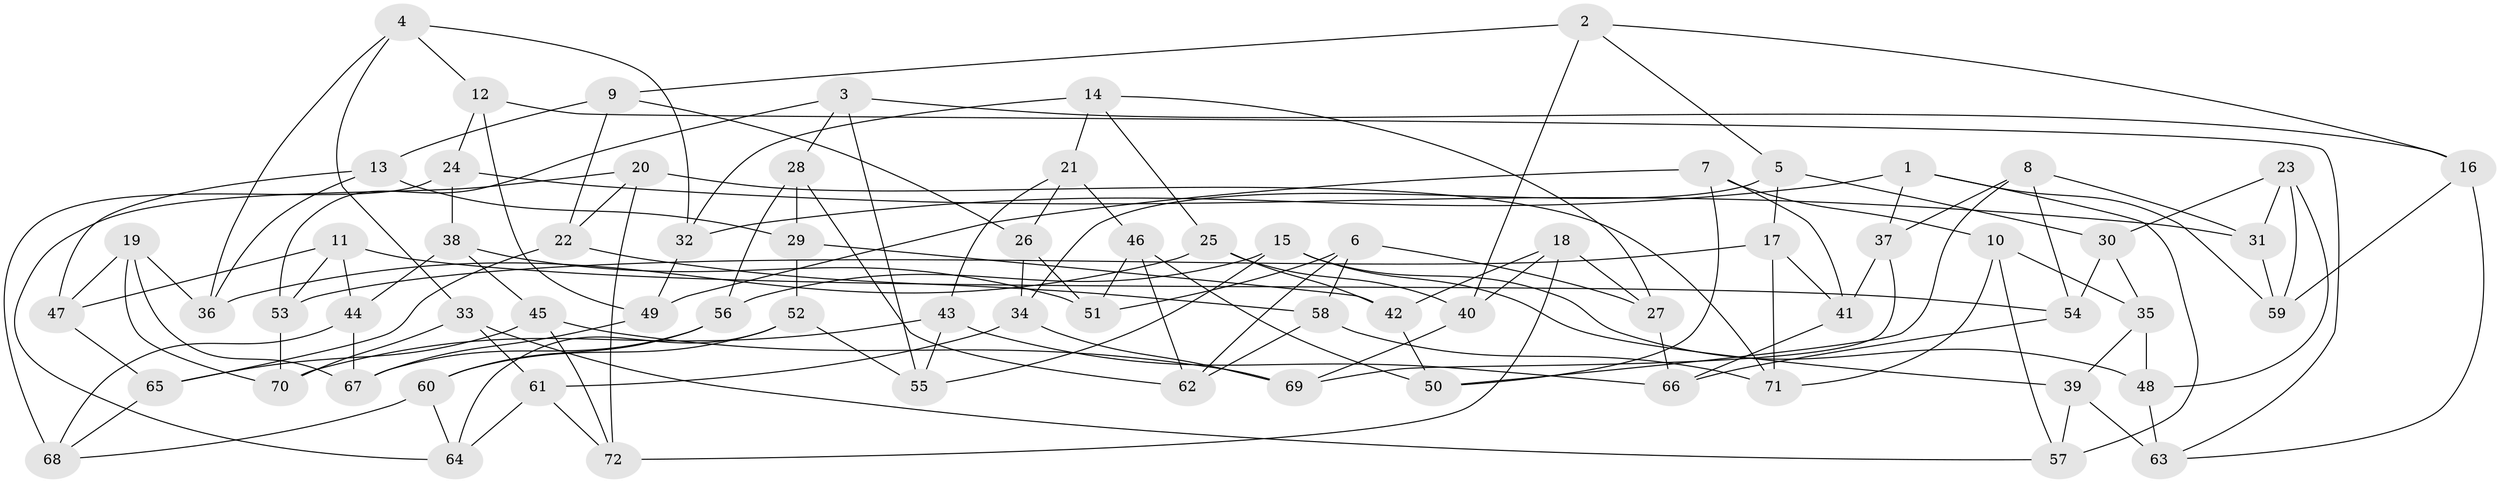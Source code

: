 // Generated by graph-tools (version 1.1) at 2025/11/02/27/25 16:11:44]
// undirected, 72 vertices, 144 edges
graph export_dot {
graph [start="1"]
  node [color=gray90,style=filled];
  1;
  2;
  3;
  4;
  5;
  6;
  7;
  8;
  9;
  10;
  11;
  12;
  13;
  14;
  15;
  16;
  17;
  18;
  19;
  20;
  21;
  22;
  23;
  24;
  25;
  26;
  27;
  28;
  29;
  30;
  31;
  32;
  33;
  34;
  35;
  36;
  37;
  38;
  39;
  40;
  41;
  42;
  43;
  44;
  45;
  46;
  47;
  48;
  49;
  50;
  51;
  52;
  53;
  54;
  55;
  56;
  57;
  58;
  59;
  60;
  61;
  62;
  63;
  64;
  65;
  66;
  67;
  68;
  69;
  70;
  71;
  72;
  1 -- 57;
  1 -- 32;
  1 -- 37;
  1 -- 59;
  2 -- 40;
  2 -- 16;
  2 -- 9;
  2 -- 5;
  3 -- 55;
  3 -- 53;
  3 -- 28;
  3 -- 16;
  4 -- 12;
  4 -- 33;
  4 -- 36;
  4 -- 32;
  5 -- 30;
  5 -- 34;
  5 -- 17;
  6 -- 27;
  6 -- 58;
  6 -- 51;
  6 -- 62;
  7 -- 49;
  7 -- 41;
  7 -- 10;
  7 -- 50;
  8 -- 31;
  8 -- 54;
  8 -- 37;
  8 -- 50;
  9 -- 26;
  9 -- 22;
  9 -- 13;
  10 -- 57;
  10 -- 35;
  10 -- 71;
  11 -- 54;
  11 -- 44;
  11 -- 53;
  11 -- 47;
  12 -- 24;
  12 -- 63;
  12 -- 49;
  13 -- 36;
  13 -- 29;
  13 -- 47;
  14 -- 27;
  14 -- 21;
  14 -- 25;
  14 -- 32;
  15 -- 39;
  15 -- 56;
  15 -- 55;
  15 -- 48;
  16 -- 59;
  16 -- 63;
  17 -- 53;
  17 -- 41;
  17 -- 71;
  18 -- 40;
  18 -- 27;
  18 -- 72;
  18 -- 42;
  19 -- 67;
  19 -- 36;
  19 -- 47;
  19 -- 70;
  20 -- 72;
  20 -- 71;
  20 -- 64;
  20 -- 22;
  21 -- 26;
  21 -- 43;
  21 -- 46;
  22 -- 65;
  22 -- 58;
  23 -- 31;
  23 -- 59;
  23 -- 48;
  23 -- 30;
  24 -- 31;
  24 -- 68;
  24 -- 38;
  25 -- 40;
  25 -- 36;
  25 -- 42;
  26 -- 34;
  26 -- 51;
  27 -- 66;
  28 -- 56;
  28 -- 62;
  28 -- 29;
  29 -- 52;
  29 -- 42;
  30 -- 54;
  30 -- 35;
  31 -- 59;
  32 -- 49;
  33 -- 57;
  33 -- 61;
  33 -- 70;
  34 -- 69;
  34 -- 61;
  35 -- 39;
  35 -- 48;
  37 -- 41;
  37 -- 69;
  38 -- 51;
  38 -- 45;
  38 -- 44;
  39 -- 57;
  39 -- 63;
  40 -- 69;
  41 -- 66;
  42 -- 50;
  43 -- 66;
  43 -- 70;
  43 -- 55;
  44 -- 67;
  44 -- 68;
  45 -- 65;
  45 -- 72;
  45 -- 69;
  46 -- 50;
  46 -- 62;
  46 -- 51;
  47 -- 65;
  48 -- 63;
  49 -- 67;
  52 -- 55;
  52 -- 60;
  52 -- 64;
  53 -- 70;
  54 -- 66;
  56 -- 60;
  56 -- 67;
  58 -- 62;
  58 -- 71;
  60 -- 64;
  60 -- 68;
  61 -- 72;
  61 -- 64;
  65 -- 68;
}
